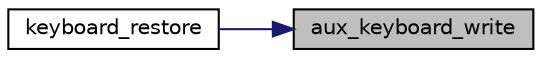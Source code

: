 digraph "aux_keyboard_write"
{
 // LATEX_PDF_SIZE
  edge [fontname="Helvetica",fontsize="10",labelfontname="Helvetica",labelfontsize="10"];
  node [fontname="Helvetica",fontsize="10",shape=record];
  rankdir="RL";
  Node1 [label="aux_keyboard_write",height=0.2,width=0.4,color="black", fillcolor="grey75", style="filled", fontcolor="black",tooltip="Writes a command byte to a specified port."];
  Node1 -> Node2 [dir="back",color="midnightblue",fontsize="10",style="solid",fontname="Helvetica"];
  Node2 [label="keyboard_restore",height=0.2,width=0.4,color="black", fillcolor="white", style="filled",URL="$keyboard_8c.html#a58017421d19bb2004825d339ebb600fa",tooltip="Restores the Keyboard configuration by enabling interrupts."];
}
